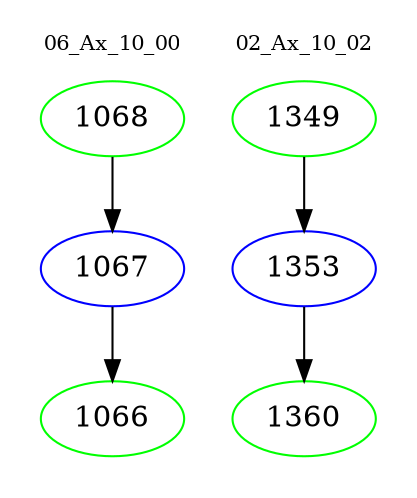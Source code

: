 digraph{
subgraph cluster_0 {
color = white
label = "06_Ax_10_00";
fontsize=10;
T0_1068 [label="1068", color="green"]
T0_1068 -> T0_1067 [color="black"]
T0_1067 [label="1067", color="blue"]
T0_1067 -> T0_1066 [color="black"]
T0_1066 [label="1066", color="green"]
}
subgraph cluster_1 {
color = white
label = "02_Ax_10_02";
fontsize=10;
T1_1349 [label="1349", color="green"]
T1_1349 -> T1_1353 [color="black"]
T1_1353 [label="1353", color="blue"]
T1_1353 -> T1_1360 [color="black"]
T1_1360 [label="1360", color="green"]
}
}
